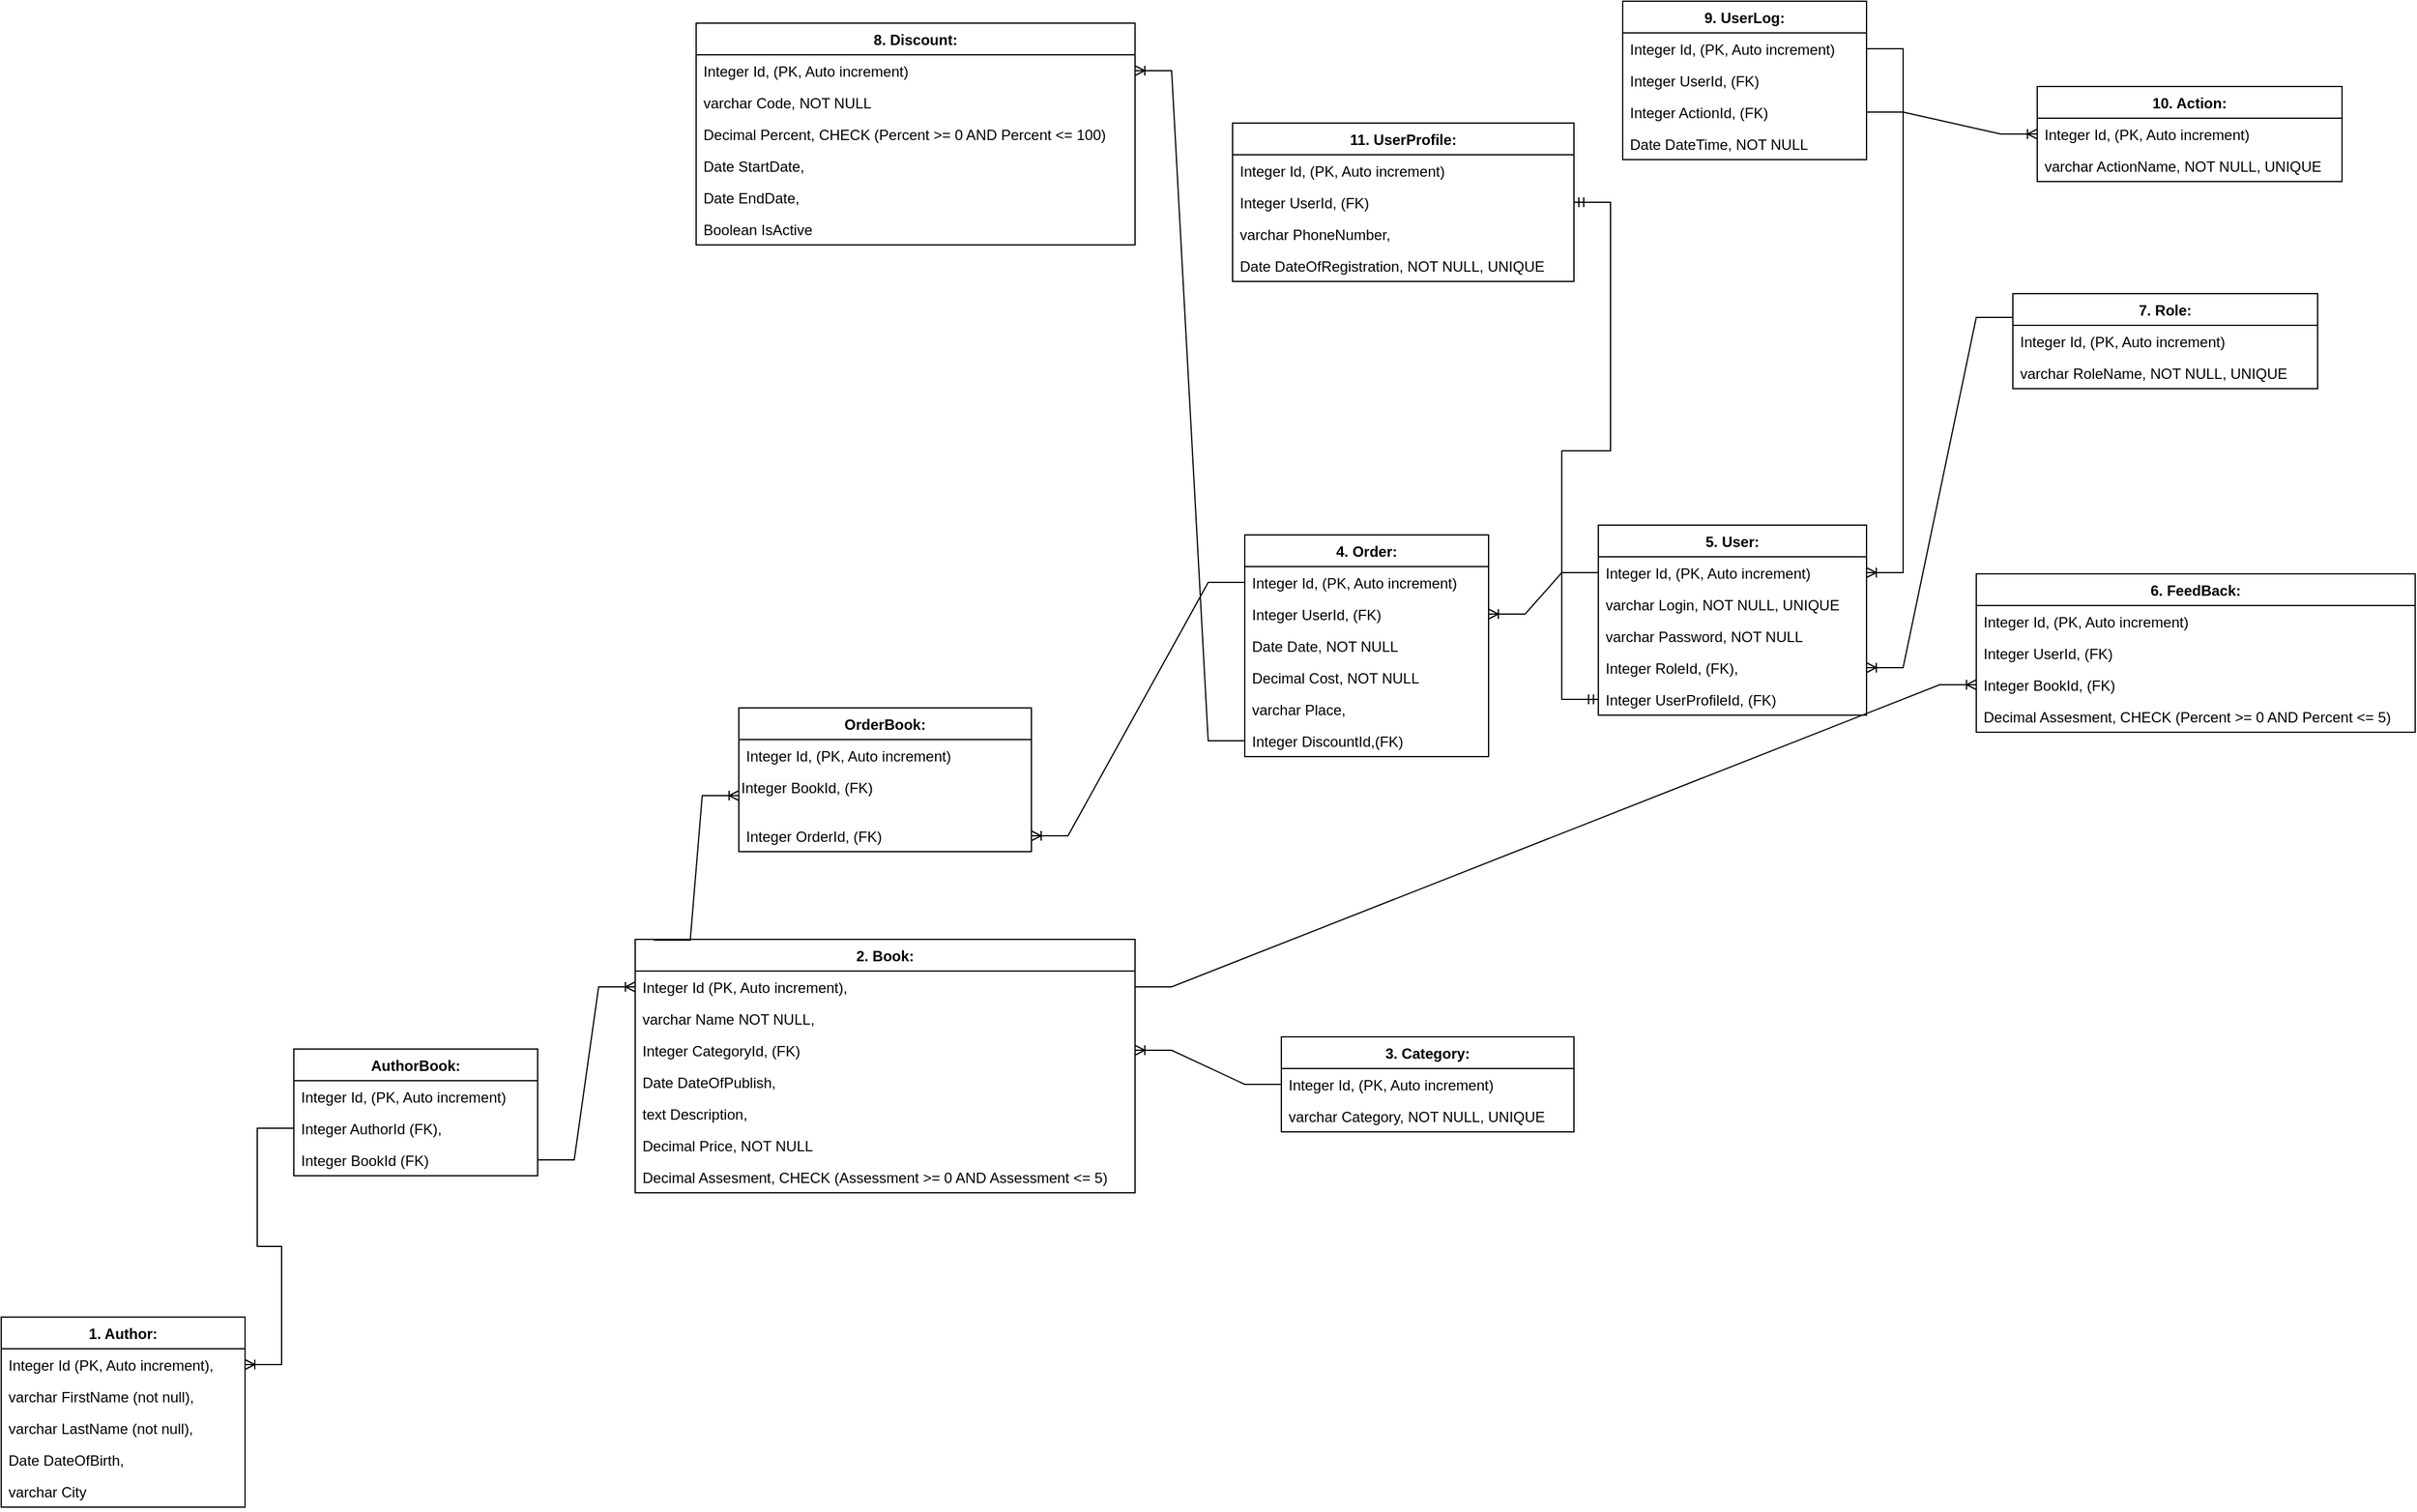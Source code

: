 <mxfile version="24.7.13">
  <diagram id="R2lEEEUBdFMjLlhIrx00" name="Page-1">
    <mxGraphModel dx="9450" dy="4813" grid="1" gridSize="10" guides="1" tooltips="1" connect="1" arrows="1" fold="1" page="1" pageScale="1" pageWidth="850" pageHeight="1100" math="0" shadow="0" extFonts="Permanent Marker^https://fonts.googleapis.com/css?family=Permanent+Marker">
      <root>
        <mxCell id="0" />
        <mxCell id="1" parent="0" />
        <mxCell id="dJNd3nrsKory_gLcIHb7-215" value="1. Author: " style="swimlane;fontStyle=1;childLayout=stackLayout;horizontal=1;startSize=26;horizontalStack=0;resizeParent=1;resizeParentMax=0;resizeLast=0;collapsible=1;marginBottom=0;" vertex="1" parent="1">
          <mxGeometry x="-220" y="1030" width="200" height="156" as="geometry" />
        </mxCell>
        <mxCell id="dJNd3nrsKory_gLcIHb7-216" value="&#x9;Integer Id (PK, Auto increment), " style="text;strokeColor=none;fillColor=none;align=left;verticalAlign=top;spacingLeft=4;spacingRight=4;overflow=hidden;rotatable=0;points=[[0,0.5],[1,0.5]];portConstraint=eastwest;" vertex="1" parent="dJNd3nrsKory_gLcIHb7-215">
          <mxGeometry y="26" width="200" height="26" as="geometry" />
        </mxCell>
        <mxCell id="dJNd3nrsKory_gLcIHb7-217" value="&#x9;varchar FirstName (not null)," style="text;strokeColor=none;fillColor=none;align=left;verticalAlign=top;spacingLeft=4;spacingRight=4;overflow=hidden;rotatable=0;points=[[0,0.5],[1,0.5]];portConstraint=eastwest;" vertex="1" parent="dJNd3nrsKory_gLcIHb7-215">
          <mxGeometry y="52" width="200" height="26" as="geometry" />
        </mxCell>
        <mxCell id="dJNd3nrsKory_gLcIHb7-218" value="&#x9;varchar LastName (not null)," style="text;strokeColor=none;fillColor=none;align=left;verticalAlign=top;spacingLeft=4;spacingRight=4;overflow=hidden;rotatable=0;points=[[0,0.5],[1,0.5]];portConstraint=eastwest;" vertex="1" parent="dJNd3nrsKory_gLcIHb7-215">
          <mxGeometry y="78" width="200" height="26" as="geometry" />
        </mxCell>
        <mxCell id="dJNd3nrsKory_gLcIHb7-219" value="&#x9;Date DateOfBirth," style="text;strokeColor=none;fillColor=none;align=left;verticalAlign=top;spacingLeft=4;spacingRight=4;overflow=hidden;rotatable=0;points=[[0,0.5],[1,0.5]];portConstraint=eastwest;" vertex="1" parent="dJNd3nrsKory_gLcIHb7-215">
          <mxGeometry y="104" width="200" height="26" as="geometry" />
        </mxCell>
        <mxCell id="dJNd3nrsKory_gLcIHb7-220" value="&#x9;varchar City" style="text;strokeColor=none;fillColor=none;align=left;verticalAlign=top;spacingLeft=4;spacingRight=4;overflow=hidden;rotatable=0;points=[[0,0.5],[1,0.5]];portConstraint=eastwest;" vertex="1" parent="dJNd3nrsKory_gLcIHb7-215">
          <mxGeometry y="130" width="200" height="26" as="geometry" />
        </mxCell>
        <mxCell id="dJNd3nrsKory_gLcIHb7-221" value="2. Book: " style="swimlane;fontStyle=1;childLayout=stackLayout;horizontal=1;startSize=26;horizontalStack=0;resizeParent=1;resizeParentMax=0;resizeLast=0;collapsible=1;marginBottom=0;" vertex="1" parent="1">
          <mxGeometry x="300" y="720" width="410" height="208" as="geometry" />
        </mxCell>
        <mxCell id="dJNd3nrsKory_gLcIHb7-222" value="&#x9;Integer Id (PK, Auto increment)," style="text;strokeColor=none;fillColor=none;align=left;verticalAlign=top;spacingLeft=4;spacingRight=4;overflow=hidden;rotatable=0;points=[[0,0.5],[1,0.5]];portConstraint=eastwest;" vertex="1" parent="dJNd3nrsKory_gLcIHb7-221">
          <mxGeometry y="26" width="410" height="26" as="geometry" />
        </mxCell>
        <mxCell id="dJNd3nrsKory_gLcIHb7-223" value="&#x9;varchar Name NOT NULL," style="text;strokeColor=none;fillColor=none;align=left;verticalAlign=top;spacingLeft=4;spacingRight=4;overflow=hidden;rotatable=0;points=[[0,0.5],[1,0.5]];portConstraint=eastwest;" vertex="1" parent="dJNd3nrsKory_gLcIHb7-221">
          <mxGeometry y="52" width="410" height="26" as="geometry" />
        </mxCell>
        <mxCell id="dJNd3nrsKory_gLcIHb7-224" value="&#x9;Integer CategoryId, (FK)" style="text;strokeColor=none;fillColor=none;align=left;verticalAlign=top;spacingLeft=4;spacingRight=4;overflow=hidden;rotatable=0;points=[[0,0.5],[1,0.5]];portConstraint=eastwest;" vertex="1" parent="dJNd3nrsKory_gLcIHb7-221">
          <mxGeometry y="78" width="410" height="26" as="geometry" />
        </mxCell>
        <mxCell id="dJNd3nrsKory_gLcIHb7-225" value="&#x9;Date DateOfPublish," style="text;strokeColor=none;fillColor=none;align=left;verticalAlign=top;spacingLeft=4;spacingRight=4;overflow=hidden;rotatable=0;points=[[0,0.5],[1,0.5]];portConstraint=eastwest;" vertex="1" parent="dJNd3nrsKory_gLcIHb7-221">
          <mxGeometry y="104" width="410" height="26" as="geometry" />
        </mxCell>
        <mxCell id="dJNd3nrsKory_gLcIHb7-226" value="&#x9;text Description," style="text;strokeColor=none;fillColor=none;align=left;verticalAlign=top;spacingLeft=4;spacingRight=4;overflow=hidden;rotatable=0;points=[[0,0.5],[1,0.5]];portConstraint=eastwest;" vertex="1" parent="dJNd3nrsKory_gLcIHb7-221">
          <mxGeometry y="130" width="410" height="26" as="geometry" />
        </mxCell>
        <mxCell id="dJNd3nrsKory_gLcIHb7-227" value="&#x9;Decimal Price, NOT NULL" style="text;strokeColor=none;fillColor=none;align=left;verticalAlign=top;spacingLeft=4;spacingRight=4;overflow=hidden;rotatable=0;points=[[0,0.5],[1,0.5]];portConstraint=eastwest;" vertex="1" parent="dJNd3nrsKory_gLcIHb7-221">
          <mxGeometry y="156" width="410" height="26" as="geometry" />
        </mxCell>
        <mxCell id="dJNd3nrsKory_gLcIHb7-228" value="&#x9;Decimal Assesment, CHECK (Assessment &gt;= 0 AND Assessment &lt;= 5)" style="text;strokeColor=none;fillColor=none;align=left;verticalAlign=top;spacingLeft=4;spacingRight=4;overflow=hidden;rotatable=0;points=[[0,0.5],[1,0.5]];portConstraint=eastwest;" vertex="1" parent="dJNd3nrsKory_gLcIHb7-221">
          <mxGeometry y="182" width="410" height="26" as="geometry" />
        </mxCell>
        <mxCell id="dJNd3nrsKory_gLcIHb7-229" value="AuthorBook: " style="swimlane;fontStyle=1;childLayout=stackLayout;horizontal=1;startSize=26;horizontalStack=0;resizeParent=1;resizeParentMax=0;resizeLast=0;collapsible=1;marginBottom=0;" vertex="1" parent="1">
          <mxGeometry x="20" y="810" width="200" height="104" as="geometry" />
        </mxCell>
        <mxCell id="dJNd3nrsKory_gLcIHb7-230" value="&#x9;Integer Id, (PK, Auto increment)" style="text;strokeColor=none;fillColor=none;align=left;verticalAlign=top;spacingLeft=4;spacingRight=4;overflow=hidden;rotatable=0;points=[[0,0.5],[1,0.5]];portConstraint=eastwest;" vertex="1" parent="dJNd3nrsKory_gLcIHb7-229">
          <mxGeometry y="26" width="200" height="26" as="geometry" />
        </mxCell>
        <mxCell id="dJNd3nrsKory_gLcIHb7-231" value="&#x9;Integer AuthorId (FK)," style="text;strokeColor=none;fillColor=none;align=left;verticalAlign=top;spacingLeft=4;spacingRight=4;overflow=hidden;rotatable=0;points=[[0,0.5],[1,0.5]];portConstraint=eastwest;" vertex="1" parent="dJNd3nrsKory_gLcIHb7-229">
          <mxGeometry y="52" width="200" height="26" as="geometry" />
        </mxCell>
        <mxCell id="dJNd3nrsKory_gLcIHb7-232" value="&#x9;Integer BookId (FK)" style="text;strokeColor=none;fillColor=none;align=left;verticalAlign=top;spacingLeft=4;spacingRight=4;overflow=hidden;rotatable=0;points=[[0,0.5],[1,0.5]];portConstraint=eastwest;" vertex="1" parent="dJNd3nrsKory_gLcIHb7-229">
          <mxGeometry y="78" width="200" height="26" as="geometry" />
        </mxCell>
        <mxCell id="dJNd3nrsKory_gLcIHb7-233" value="3. Category: " style="swimlane;fontStyle=1;childLayout=stackLayout;horizontal=1;startSize=26;horizontalStack=0;resizeParent=1;resizeParentMax=0;resizeLast=0;collapsible=1;marginBottom=0;" vertex="1" parent="1">
          <mxGeometry x="830" y="800" width="240" height="78" as="geometry" />
        </mxCell>
        <mxCell id="dJNd3nrsKory_gLcIHb7-234" value="&#x9;Integer Id, (PK, Auto increment)" style="text;strokeColor=none;fillColor=none;align=left;verticalAlign=top;spacingLeft=4;spacingRight=4;overflow=hidden;rotatable=0;points=[[0,0.5],[1,0.5]];portConstraint=eastwest;" vertex="1" parent="dJNd3nrsKory_gLcIHb7-233">
          <mxGeometry y="26" width="240" height="26" as="geometry" />
        </mxCell>
        <mxCell id="dJNd3nrsKory_gLcIHb7-235" value="&#x9;varchar Category, NOT NULL, UNIQUE" style="text;strokeColor=none;fillColor=none;align=left;verticalAlign=top;spacingLeft=4;spacingRight=4;overflow=hidden;rotatable=0;points=[[0,0.5],[1,0.5]];portConstraint=eastwest;" vertex="1" parent="dJNd3nrsKory_gLcIHb7-233">
          <mxGeometry y="52" width="240" height="26" as="geometry" />
        </mxCell>
        <mxCell id="dJNd3nrsKory_gLcIHb7-236" value="4. Order: " style="swimlane;fontStyle=1;childLayout=stackLayout;horizontal=1;startSize=26;horizontalStack=0;resizeParent=1;resizeParentMax=0;resizeLast=0;collapsible=1;marginBottom=0;" vertex="1" parent="1">
          <mxGeometry x="800" y="388" width="200" height="182" as="geometry" />
        </mxCell>
        <mxCell id="dJNd3nrsKory_gLcIHb7-237" value="&#x9;Integer Id, (PK, Auto increment)" style="text;strokeColor=none;fillColor=none;align=left;verticalAlign=top;spacingLeft=4;spacingRight=4;overflow=hidden;rotatable=0;points=[[0,0.5],[1,0.5]];portConstraint=eastwest;" vertex="1" parent="dJNd3nrsKory_gLcIHb7-236">
          <mxGeometry y="26" width="200" height="26" as="geometry" />
        </mxCell>
        <mxCell id="dJNd3nrsKory_gLcIHb7-238" value="&#x9;Integer UserId, (FK)" style="text;strokeColor=none;fillColor=none;align=left;verticalAlign=top;spacingLeft=4;spacingRight=4;overflow=hidden;rotatable=0;points=[[0,0.5],[1,0.5]];portConstraint=eastwest;" vertex="1" parent="dJNd3nrsKory_gLcIHb7-236">
          <mxGeometry y="52" width="200" height="26" as="geometry" />
        </mxCell>
        <mxCell id="dJNd3nrsKory_gLcIHb7-239" value="&#x9;Date Date, NOT NULL" style="text;strokeColor=none;fillColor=none;align=left;verticalAlign=top;spacingLeft=4;spacingRight=4;overflow=hidden;rotatable=0;points=[[0,0.5],[1,0.5]];portConstraint=eastwest;" vertex="1" parent="dJNd3nrsKory_gLcIHb7-236">
          <mxGeometry y="78" width="200" height="26" as="geometry" />
        </mxCell>
        <mxCell id="dJNd3nrsKory_gLcIHb7-240" value="&#x9;Decimal Cost, NOT NULL" style="text;strokeColor=none;fillColor=none;align=left;verticalAlign=top;spacingLeft=4;spacingRight=4;overflow=hidden;rotatable=0;points=[[0,0.5],[1,0.5]];portConstraint=eastwest;" vertex="1" parent="dJNd3nrsKory_gLcIHb7-236">
          <mxGeometry y="104" width="200" height="26" as="geometry" />
        </mxCell>
        <mxCell id="dJNd3nrsKory_gLcIHb7-241" value="&#x9;varchar Place," style="text;strokeColor=none;fillColor=none;align=left;verticalAlign=top;spacingLeft=4;spacingRight=4;overflow=hidden;rotatable=0;points=[[0,0.5],[1,0.5]];portConstraint=eastwest;" vertex="1" parent="dJNd3nrsKory_gLcIHb7-236">
          <mxGeometry y="130" width="200" height="26" as="geometry" />
        </mxCell>
        <mxCell id="dJNd3nrsKory_gLcIHb7-242" value="&#x9;Integer DiscountId,(FK)" style="text;strokeColor=none;fillColor=none;align=left;verticalAlign=top;spacingLeft=4;spacingRight=4;overflow=hidden;rotatable=0;points=[[0,0.5],[1,0.5]];portConstraint=eastwest;" vertex="1" parent="dJNd3nrsKory_gLcIHb7-236">
          <mxGeometry y="156" width="200" height="26" as="geometry" />
        </mxCell>
        <mxCell id="dJNd3nrsKory_gLcIHb7-248" value="5. User: " style="swimlane;fontStyle=1;childLayout=stackLayout;horizontal=1;startSize=26;horizontalStack=0;resizeParent=1;resizeParentMax=0;resizeLast=0;collapsible=1;marginBottom=0;" vertex="1" parent="1">
          <mxGeometry x="1090" y="380" width="220" height="156" as="geometry" />
        </mxCell>
        <mxCell id="dJNd3nrsKory_gLcIHb7-249" value="&#x9;Integer Id, (PK, Auto increment)" style="text;strokeColor=none;fillColor=none;align=left;verticalAlign=top;spacingLeft=4;spacingRight=4;overflow=hidden;rotatable=0;points=[[0,0.5],[1,0.5]];portConstraint=eastwest;" vertex="1" parent="dJNd3nrsKory_gLcIHb7-248">
          <mxGeometry y="26" width="220" height="26" as="geometry" />
        </mxCell>
        <mxCell id="dJNd3nrsKory_gLcIHb7-250" value="&#x9;varchar Login, NOT NULL, UNIQUE " style="text;strokeColor=none;fillColor=none;align=left;verticalAlign=top;spacingLeft=4;spacingRight=4;overflow=hidden;rotatable=0;points=[[0,0.5],[1,0.5]];portConstraint=eastwest;" vertex="1" parent="dJNd3nrsKory_gLcIHb7-248">
          <mxGeometry y="52" width="220" height="26" as="geometry" />
        </mxCell>
        <mxCell id="dJNd3nrsKory_gLcIHb7-251" value="&#x9;varchar Password, NOT NULL" style="text;strokeColor=none;fillColor=none;align=left;verticalAlign=top;spacingLeft=4;spacingRight=4;overflow=hidden;rotatable=0;points=[[0,0.5],[1,0.5]];portConstraint=eastwest;" vertex="1" parent="dJNd3nrsKory_gLcIHb7-248">
          <mxGeometry y="78" width="220" height="26" as="geometry" />
        </mxCell>
        <mxCell id="dJNd3nrsKory_gLcIHb7-252" value="&#x9;Integer RoleId, (FK)," style="text;strokeColor=none;fillColor=none;align=left;verticalAlign=top;spacingLeft=4;spacingRight=4;overflow=hidden;rotatable=0;points=[[0,0.5],[1,0.5]];portConstraint=eastwest;" vertex="1" parent="dJNd3nrsKory_gLcIHb7-248">
          <mxGeometry y="104" width="220" height="26" as="geometry" />
        </mxCell>
        <mxCell id="dJNd3nrsKory_gLcIHb7-253" value="&#x9;Integer UserProfileId, (FK)" style="text;strokeColor=none;fillColor=none;align=left;verticalAlign=top;spacingLeft=4;spacingRight=4;overflow=hidden;rotatable=0;points=[[0,0.5],[1,0.5]];portConstraint=eastwest;" vertex="1" parent="dJNd3nrsKory_gLcIHb7-248">
          <mxGeometry y="130" width="220" height="26" as="geometry" />
        </mxCell>
        <mxCell id="dJNd3nrsKory_gLcIHb7-254" value="6. FeedBack: " style="swimlane;fontStyle=1;childLayout=stackLayout;horizontal=1;startSize=26;horizontalStack=0;resizeParent=1;resizeParentMax=0;resizeLast=0;collapsible=1;marginBottom=0;" vertex="1" parent="1">
          <mxGeometry x="1400" y="420" width="360" height="130" as="geometry" />
        </mxCell>
        <mxCell id="dJNd3nrsKory_gLcIHb7-255" value="&#x9;Integer Id, (PK, Auto increment)" style="text;strokeColor=none;fillColor=none;align=left;verticalAlign=top;spacingLeft=4;spacingRight=4;overflow=hidden;rotatable=0;points=[[0,0.5],[1,0.5]];portConstraint=eastwest;" vertex="1" parent="dJNd3nrsKory_gLcIHb7-254">
          <mxGeometry y="26" width="360" height="26" as="geometry" />
        </mxCell>
        <mxCell id="dJNd3nrsKory_gLcIHb7-256" value="&#x9;Integer UserId, (FK)" style="text;strokeColor=none;fillColor=none;align=left;verticalAlign=top;spacingLeft=4;spacingRight=4;overflow=hidden;rotatable=0;points=[[0,0.5],[1,0.5]];portConstraint=eastwest;" vertex="1" parent="dJNd3nrsKory_gLcIHb7-254">
          <mxGeometry y="52" width="360" height="26" as="geometry" />
        </mxCell>
        <mxCell id="dJNd3nrsKory_gLcIHb7-257" value="&#x9;Integer BookId, (FK)" style="text;strokeColor=none;fillColor=none;align=left;verticalAlign=top;spacingLeft=4;spacingRight=4;overflow=hidden;rotatable=0;points=[[0,0.5],[1,0.5]];portConstraint=eastwest;" vertex="1" parent="dJNd3nrsKory_gLcIHb7-254">
          <mxGeometry y="78" width="360" height="26" as="geometry" />
        </mxCell>
        <mxCell id="dJNd3nrsKory_gLcIHb7-258" value="&#x9;Decimal Assesment, CHECK (Percent &gt;= 0 AND Percent &lt;= 5)" style="text;strokeColor=none;fillColor=none;align=left;verticalAlign=top;spacingLeft=4;spacingRight=4;overflow=hidden;rotatable=0;points=[[0,0.5],[1,0.5]];portConstraint=eastwest;" vertex="1" parent="dJNd3nrsKory_gLcIHb7-254">
          <mxGeometry y="104" width="360" height="26" as="geometry" />
        </mxCell>
        <mxCell id="dJNd3nrsKory_gLcIHb7-259" value="7. Role: " style="swimlane;fontStyle=1;childLayout=stackLayout;horizontal=1;startSize=26;horizontalStack=0;resizeParent=1;resizeParentMax=0;resizeLast=0;collapsible=1;marginBottom=0;" vertex="1" parent="1">
          <mxGeometry x="1430" y="190" width="250" height="78" as="geometry" />
        </mxCell>
        <mxCell id="dJNd3nrsKory_gLcIHb7-260" value="&#x9;Integer Id, (PK, Auto increment)" style="text;strokeColor=none;fillColor=none;align=left;verticalAlign=top;spacingLeft=4;spacingRight=4;overflow=hidden;rotatable=0;points=[[0,0.5],[1,0.5]];portConstraint=eastwest;" vertex="1" parent="dJNd3nrsKory_gLcIHb7-259">
          <mxGeometry y="26" width="250" height="26" as="geometry" />
        </mxCell>
        <mxCell id="dJNd3nrsKory_gLcIHb7-261" value="&#x9;varchar RoleName, NOT NULL, UNIQUE" style="text;strokeColor=none;fillColor=none;align=left;verticalAlign=top;spacingLeft=4;spacingRight=4;overflow=hidden;rotatable=0;points=[[0,0.5],[1,0.5]];portConstraint=eastwest;" vertex="1" parent="dJNd3nrsKory_gLcIHb7-259">
          <mxGeometry y="52" width="250" height="26" as="geometry" />
        </mxCell>
        <mxCell id="dJNd3nrsKory_gLcIHb7-262" value="8. Discount: " style="swimlane;fontStyle=1;childLayout=stackLayout;horizontal=1;startSize=26;horizontalStack=0;resizeParent=1;resizeParentMax=0;resizeLast=0;collapsible=1;marginBottom=0;" vertex="1" parent="1">
          <mxGeometry x="350" y="-32" width="360" height="182" as="geometry" />
        </mxCell>
        <mxCell id="dJNd3nrsKory_gLcIHb7-263" value="&#x9;Integer Id, (PK, Auto increment)" style="text;strokeColor=none;fillColor=none;align=left;verticalAlign=top;spacingLeft=4;spacingRight=4;overflow=hidden;rotatable=0;points=[[0,0.5],[1,0.5]];portConstraint=eastwest;" vertex="1" parent="dJNd3nrsKory_gLcIHb7-262">
          <mxGeometry y="26" width="360" height="26" as="geometry" />
        </mxCell>
        <mxCell id="dJNd3nrsKory_gLcIHb7-264" value="&#x9;varchar Code, NOT NULL" style="text;strokeColor=none;fillColor=none;align=left;verticalAlign=top;spacingLeft=4;spacingRight=4;overflow=hidden;rotatable=0;points=[[0,0.5],[1,0.5]];portConstraint=eastwest;" vertex="1" parent="dJNd3nrsKory_gLcIHb7-262">
          <mxGeometry y="52" width="360" height="26" as="geometry" />
        </mxCell>
        <mxCell id="dJNd3nrsKory_gLcIHb7-265" value="&#x9;Decimal Percent, CHECK (Percent &gt;= 0 AND Percent &lt;= 100) " style="text;strokeColor=none;fillColor=none;align=left;verticalAlign=top;spacingLeft=4;spacingRight=4;overflow=hidden;rotatable=0;points=[[0,0.5],[1,0.5]];portConstraint=eastwest;" vertex="1" parent="dJNd3nrsKory_gLcIHb7-262">
          <mxGeometry y="78" width="360" height="26" as="geometry" />
        </mxCell>
        <mxCell id="dJNd3nrsKory_gLcIHb7-266" value="&#x9;Date StartDate, " style="text;strokeColor=none;fillColor=none;align=left;verticalAlign=top;spacingLeft=4;spacingRight=4;overflow=hidden;rotatable=0;points=[[0,0.5],[1,0.5]];portConstraint=eastwest;" vertex="1" parent="dJNd3nrsKory_gLcIHb7-262">
          <mxGeometry y="104" width="360" height="26" as="geometry" />
        </mxCell>
        <mxCell id="dJNd3nrsKory_gLcIHb7-267" value="&#x9;Date EndDate, " style="text;strokeColor=none;fillColor=none;align=left;verticalAlign=top;spacingLeft=4;spacingRight=4;overflow=hidden;rotatable=0;points=[[0,0.5],[1,0.5]];portConstraint=eastwest;" vertex="1" parent="dJNd3nrsKory_gLcIHb7-262">
          <mxGeometry y="130" width="360" height="26" as="geometry" />
        </mxCell>
        <mxCell id="dJNd3nrsKory_gLcIHb7-268" value="&#x9;Boolean IsActive" style="text;strokeColor=none;fillColor=none;align=left;verticalAlign=top;spacingLeft=4;spacingRight=4;overflow=hidden;rotatable=0;points=[[0,0.5],[1,0.5]];portConstraint=eastwest;" vertex="1" parent="dJNd3nrsKory_gLcIHb7-262">
          <mxGeometry y="156" width="360" height="26" as="geometry" />
        </mxCell>
        <mxCell id="dJNd3nrsKory_gLcIHb7-269" value="9. UserLog: " style="swimlane;fontStyle=1;childLayout=stackLayout;horizontal=1;startSize=26;horizontalStack=0;resizeParent=1;resizeParentMax=0;resizeLast=0;collapsible=1;marginBottom=0;" vertex="1" parent="1">
          <mxGeometry x="1110" y="-50" width="200" height="130" as="geometry" />
        </mxCell>
        <mxCell id="dJNd3nrsKory_gLcIHb7-270" value="&#x9;Integer Id, (PK, Auto increment)" style="text;strokeColor=none;fillColor=none;align=left;verticalAlign=top;spacingLeft=4;spacingRight=4;overflow=hidden;rotatable=0;points=[[0,0.5],[1,0.5]];portConstraint=eastwest;" vertex="1" parent="dJNd3nrsKory_gLcIHb7-269">
          <mxGeometry y="26" width="200" height="26" as="geometry" />
        </mxCell>
        <mxCell id="dJNd3nrsKory_gLcIHb7-271" value="&#x9;Integer UserId, (FK)" style="text;strokeColor=none;fillColor=none;align=left;verticalAlign=top;spacingLeft=4;spacingRight=4;overflow=hidden;rotatable=0;points=[[0,0.5],[1,0.5]];portConstraint=eastwest;" vertex="1" parent="dJNd3nrsKory_gLcIHb7-269">
          <mxGeometry y="52" width="200" height="26" as="geometry" />
        </mxCell>
        <mxCell id="dJNd3nrsKory_gLcIHb7-272" value="&#x9;Integer ActionId, (FK)" style="text;strokeColor=none;fillColor=none;align=left;verticalAlign=top;spacingLeft=4;spacingRight=4;overflow=hidden;rotatable=0;points=[[0,0.5],[1,0.5]];portConstraint=eastwest;" vertex="1" parent="dJNd3nrsKory_gLcIHb7-269">
          <mxGeometry y="78" width="200" height="26" as="geometry" />
        </mxCell>
        <mxCell id="dJNd3nrsKory_gLcIHb7-273" value="&#x9;Date DateTime, NOT NULL" style="text;strokeColor=none;fillColor=none;align=left;verticalAlign=top;spacingLeft=4;spacingRight=4;overflow=hidden;rotatable=0;points=[[0,0.5],[1,0.5]];portConstraint=eastwest;" vertex="1" parent="dJNd3nrsKory_gLcIHb7-269">
          <mxGeometry y="104" width="200" height="26" as="geometry" />
        </mxCell>
        <mxCell id="dJNd3nrsKory_gLcIHb7-274" value="10. Action: " style="swimlane;fontStyle=1;childLayout=stackLayout;horizontal=1;startSize=26;horizontalStack=0;resizeParent=1;resizeParentMax=0;resizeLast=0;collapsible=1;marginBottom=0;" vertex="1" parent="1">
          <mxGeometry x="1450" y="20" width="250" height="78" as="geometry" />
        </mxCell>
        <mxCell id="dJNd3nrsKory_gLcIHb7-275" value="&#x9;Integer Id, (PK, Auto increment)" style="text;strokeColor=none;fillColor=none;align=left;verticalAlign=top;spacingLeft=4;spacingRight=4;overflow=hidden;rotatable=0;points=[[0,0.5],[1,0.5]];portConstraint=eastwest;" vertex="1" parent="dJNd3nrsKory_gLcIHb7-274">
          <mxGeometry y="26" width="250" height="26" as="geometry" />
        </mxCell>
        <mxCell id="dJNd3nrsKory_gLcIHb7-276" value="&#x9;varchar ActionName, NOT NULL, UNIQUE" style="text;strokeColor=none;fillColor=none;align=left;verticalAlign=top;spacingLeft=4;spacingRight=4;overflow=hidden;rotatable=0;points=[[0,0.5],[1,0.5]];portConstraint=eastwest;" vertex="1" parent="dJNd3nrsKory_gLcIHb7-274">
          <mxGeometry y="52" width="250" height="26" as="geometry" />
        </mxCell>
        <mxCell id="dJNd3nrsKory_gLcIHb7-277" value="11. UserProfile: " style="swimlane;fontStyle=1;childLayout=stackLayout;horizontal=1;startSize=26;horizontalStack=0;resizeParent=1;resizeParentMax=0;resizeLast=0;collapsible=1;marginBottom=0;" vertex="1" parent="1">
          <mxGeometry x="790" y="50" width="280" height="130" as="geometry" />
        </mxCell>
        <mxCell id="dJNd3nrsKory_gLcIHb7-278" value="&#x9;Integer Id, (PK, Auto increment)" style="text;strokeColor=none;fillColor=none;align=left;verticalAlign=top;spacingLeft=4;spacingRight=4;overflow=hidden;rotatable=0;points=[[0,0.5],[1,0.5]];portConstraint=eastwest;" vertex="1" parent="dJNd3nrsKory_gLcIHb7-277">
          <mxGeometry y="26" width="280" height="26" as="geometry" />
        </mxCell>
        <mxCell id="dJNd3nrsKory_gLcIHb7-279" value="&#x9;Integer UserId, (FK)" style="text;strokeColor=none;fillColor=none;align=left;verticalAlign=top;spacingLeft=4;spacingRight=4;overflow=hidden;rotatable=0;points=[[0,0.5],[1,0.5]];portConstraint=eastwest;" vertex="1" parent="dJNd3nrsKory_gLcIHb7-277">
          <mxGeometry y="52" width="280" height="26" as="geometry" />
        </mxCell>
        <mxCell id="dJNd3nrsKory_gLcIHb7-280" value="&#x9;varchar PhoneNumber, " style="text;strokeColor=none;fillColor=none;align=left;verticalAlign=top;spacingLeft=4;spacingRight=4;overflow=hidden;rotatable=0;points=[[0,0.5],[1,0.5]];portConstraint=eastwest;" vertex="1" parent="dJNd3nrsKory_gLcIHb7-277">
          <mxGeometry y="78" width="280" height="26" as="geometry" />
        </mxCell>
        <mxCell id="dJNd3nrsKory_gLcIHb7-281" value="&#x9;Date DateOfRegistration, NOT NULL, UNIQUE" style="text;strokeColor=none;fillColor=none;align=left;verticalAlign=top;spacingLeft=4;spacingRight=4;overflow=hidden;rotatable=0;points=[[0,0.5],[1,0.5]];portConstraint=eastwest;" vertex="1" parent="dJNd3nrsKory_gLcIHb7-277">
          <mxGeometry y="104" width="280" height="26" as="geometry" />
        </mxCell>
        <mxCell id="dJNd3nrsKory_gLcIHb7-282" value="OrderBook:" style="swimlane;fontStyle=1;childLayout=stackLayout;horizontal=1;startSize=26;horizontalStack=0;resizeParent=1;resizeParentMax=0;resizeLast=0;collapsible=1;marginBottom=0;" vertex="1" parent="1">
          <mxGeometry x="385" y="530" width="240" height="118" as="geometry" />
        </mxCell>
        <mxCell id="dJNd3nrsKory_gLcIHb7-283" value="&#x9;Integer Id, (PK, Auto increment)" style="text;strokeColor=none;fillColor=none;align=left;verticalAlign=top;spacingLeft=4;spacingRight=4;overflow=hidden;rotatable=0;points=[[0,0.5],[1,0.5]];portConstraint=eastwest;" vertex="1" parent="dJNd3nrsKory_gLcIHb7-282">
          <mxGeometry y="26" width="240" height="26" as="geometry" />
        </mxCell>
        <mxCell id="dJNd3nrsKory_gLcIHb7-285" value="&lt;span style=&quot;color: rgb(0, 0, 0); font-family: Helvetica; font-size: 12px; font-style: normal; font-variant-ligatures: normal; font-variant-caps: normal; font-weight: 400; letter-spacing: normal; orphans: 2; text-align: left; text-indent: 0px; text-transform: none; widows: 2; word-spacing: 0px; -webkit-text-stroke-width: 0px; white-space: nowrap; background-color: rgb(251, 251, 251); text-decoration-thickness: initial; text-decoration-style: initial; text-decoration-color: initial; display: inline !important; float: none;&quot;&gt;Integer BookId, (FK)&lt;/span&gt;" style="text;whiteSpace=wrap;html=1;" vertex="1" parent="dJNd3nrsKory_gLcIHb7-282">
          <mxGeometry y="52" width="240" height="40" as="geometry" />
        </mxCell>
        <mxCell id="dJNd3nrsKory_gLcIHb7-284" value="Integer OrderId, (FK)" style="text;strokeColor=none;fillColor=none;align=left;verticalAlign=top;spacingLeft=4;spacingRight=4;overflow=hidden;rotatable=0;points=[[0,0.5],[1,0.5]];portConstraint=eastwest;" vertex="1" parent="dJNd3nrsKory_gLcIHb7-282">
          <mxGeometry y="92" width="240" height="26" as="geometry" />
        </mxCell>
        <mxCell id="dJNd3nrsKory_gLcIHb7-287" value="" style="edgeStyle=entityRelationEdgeStyle;fontSize=12;html=1;endArrow=ERoneToMany;rounded=0;exitX=0;exitY=0.5;exitDx=0;exitDy=0;entryX=1;entryY=0.5;entryDx=0;entryDy=0;" edge="1" parent="1" source="dJNd3nrsKory_gLcIHb7-231" target="dJNd3nrsKory_gLcIHb7-216">
          <mxGeometry width="100" height="100" relative="1" as="geometry">
            <mxPoint x="390" y="870" as="sourcePoint" />
            <mxPoint x="190" y="1020" as="targetPoint" />
            <Array as="points">
              <mxPoint x="10" y="870" />
              <mxPoint x="140" y="1010" />
              <mxPoint x="210" y="980" />
              <mxPoint x="240" y="970" />
              <mxPoint x="270" y="1100" />
              <mxPoint x="130" y="1020" />
              <mxPoint x="140" y="1020" />
            </Array>
          </mxGeometry>
        </mxCell>
        <mxCell id="dJNd3nrsKory_gLcIHb7-288" value="" style="edgeStyle=entityRelationEdgeStyle;fontSize=12;html=1;endArrow=ERoneToMany;rounded=0;exitX=1;exitY=0.5;exitDx=0;exitDy=0;" edge="1" parent="1" source="dJNd3nrsKory_gLcIHb7-232" target="dJNd3nrsKory_gLcIHb7-222">
          <mxGeometry width="100" height="100" relative="1" as="geometry">
            <mxPoint x="140" y="1050" as="sourcePoint" />
            <mxPoint x="240" y="950" as="targetPoint" />
          </mxGeometry>
        </mxCell>
        <mxCell id="dJNd3nrsKory_gLcIHb7-289" value="" style="edgeStyle=entityRelationEdgeStyle;fontSize=12;html=1;endArrow=ERoneToMany;rounded=0;entryX=0;entryY=0.5;entryDx=0;entryDy=0;exitX=0.037;exitY=0.003;exitDx=0;exitDy=0;exitPerimeter=0;" edge="1" parent="1" source="dJNd3nrsKory_gLcIHb7-221" target="dJNd3nrsKory_gLcIHb7-285">
          <mxGeometry width="100" height="100" relative="1" as="geometry">
            <mxPoint x="310" y="710" as="sourcePoint" />
            <mxPoint x="540" y="860" as="targetPoint" />
            <Array as="points">
              <mxPoint x="370" y="721" />
            </Array>
          </mxGeometry>
        </mxCell>
        <mxCell id="dJNd3nrsKory_gLcIHb7-290" value="" style="edgeStyle=entityRelationEdgeStyle;fontSize=12;html=1;endArrow=ERoneToMany;rounded=0;exitX=0;exitY=0.5;exitDx=0;exitDy=0;entryX=1;entryY=0.5;entryDx=0;entryDy=0;" edge="1" parent="1" source="dJNd3nrsKory_gLcIHb7-234" target="dJNd3nrsKory_gLcIHb7-224">
          <mxGeometry width="100" height="100" relative="1" as="geometry">
            <mxPoint x="660" y="1040" as="sourcePoint" />
            <mxPoint x="760" y="940" as="targetPoint" />
          </mxGeometry>
        </mxCell>
        <mxCell id="dJNd3nrsKory_gLcIHb7-291" value="" style="edgeStyle=entityRelationEdgeStyle;fontSize=12;html=1;endArrow=ERoneToMany;rounded=0;entryX=0;entryY=0.5;entryDx=0;entryDy=0;exitX=1;exitY=0.5;exitDx=0;exitDy=0;" edge="1" parent="1" source="dJNd3nrsKory_gLcIHb7-222" target="dJNd3nrsKory_gLcIHb7-257">
          <mxGeometry width="100" height="100" relative="1" as="geometry">
            <mxPoint x="1160" y="910" as="sourcePoint" />
            <mxPoint x="1260" y="810" as="targetPoint" />
          </mxGeometry>
        </mxCell>
        <mxCell id="dJNd3nrsKory_gLcIHb7-292" value="" style="edgeStyle=entityRelationEdgeStyle;fontSize=12;html=1;endArrow=ERoneToMany;rounded=0;entryX=1;entryY=0.5;entryDx=0;entryDy=0;exitX=0;exitY=0.5;exitDx=0;exitDy=0;" edge="1" parent="1" source="dJNd3nrsKory_gLcIHb7-237" target="dJNd3nrsKory_gLcIHb7-284">
          <mxGeometry width="100" height="100" relative="1" as="geometry">
            <mxPoint x="660" y="770" as="sourcePoint" />
            <mxPoint x="760" y="670" as="targetPoint" />
          </mxGeometry>
        </mxCell>
        <mxCell id="dJNd3nrsKory_gLcIHb7-293" value="" style="edgeStyle=entityRelationEdgeStyle;fontSize=12;html=1;endArrow=ERoneToMany;rounded=0;entryX=1;entryY=0.5;entryDx=0;entryDy=0;exitX=0;exitY=0.5;exitDx=0;exitDy=0;" edge="1" parent="1" source="dJNd3nrsKory_gLcIHb7-249" target="dJNd3nrsKory_gLcIHb7-238">
          <mxGeometry width="100" height="100" relative="1" as="geometry">
            <mxPoint x="880" y="770" as="sourcePoint" />
            <mxPoint x="980" y="670" as="targetPoint" />
          </mxGeometry>
        </mxCell>
        <mxCell id="dJNd3nrsKory_gLcIHb7-294" value="" style="edgeStyle=entityRelationEdgeStyle;fontSize=12;html=1;endArrow=ERoneToMany;rounded=0;exitX=0;exitY=0.5;exitDx=0;exitDy=0;entryX=1;entryY=0.5;entryDx=0;entryDy=0;" edge="1" parent="1" source="dJNd3nrsKory_gLcIHb7-242" target="dJNd3nrsKory_gLcIHb7-263">
          <mxGeometry width="100" height="100" relative="1" as="geometry">
            <mxPoint x="630" y="360" as="sourcePoint" />
            <mxPoint x="730" y="260" as="targetPoint" />
          </mxGeometry>
        </mxCell>
        <mxCell id="dJNd3nrsKory_gLcIHb7-295" value="" style="edgeStyle=entityRelationEdgeStyle;fontSize=12;html=1;endArrow=ERmandOne;startArrow=ERmandOne;rounded=0;entryX=1;entryY=0.5;entryDx=0;entryDy=0;exitX=0;exitY=0.5;exitDx=0;exitDy=0;" edge="1" parent="1" source="dJNd3nrsKory_gLcIHb7-253" target="dJNd3nrsKory_gLcIHb7-279">
          <mxGeometry width="100" height="100" relative="1" as="geometry">
            <mxPoint x="820" y="330" as="sourcePoint" />
            <mxPoint x="920" y="230" as="targetPoint" />
          </mxGeometry>
        </mxCell>
        <mxCell id="dJNd3nrsKory_gLcIHb7-296" value="" style="edgeStyle=entityRelationEdgeStyle;fontSize=12;html=1;endArrow=ERoneToMany;rounded=0;exitX=1;exitY=0.5;exitDx=0;exitDy=0;entryX=1;entryY=0.5;entryDx=0;entryDy=0;" edge="1" parent="1" source="dJNd3nrsKory_gLcIHb7-270" target="dJNd3nrsKory_gLcIHb7-249">
          <mxGeometry width="100" height="100" relative="1" as="geometry">
            <mxPoint x="1210" y="400" as="sourcePoint" />
            <mxPoint x="1310" y="300" as="targetPoint" />
          </mxGeometry>
        </mxCell>
        <mxCell id="dJNd3nrsKory_gLcIHb7-297" value="" style="edgeStyle=entityRelationEdgeStyle;fontSize=12;html=1;endArrow=ERoneToMany;rounded=0;exitX=0;exitY=0.25;exitDx=0;exitDy=0;entryX=1;entryY=0.5;entryDx=0;entryDy=0;" edge="1" parent="1" source="dJNd3nrsKory_gLcIHb7-259" target="dJNd3nrsKory_gLcIHb7-252">
          <mxGeometry width="100" height="100" relative="1" as="geometry">
            <mxPoint x="1210" y="400" as="sourcePoint" />
            <mxPoint x="1310" y="300" as="targetPoint" />
          </mxGeometry>
        </mxCell>
        <mxCell id="dJNd3nrsKory_gLcIHb7-298" value="" style="edgeStyle=entityRelationEdgeStyle;fontSize=12;html=1;endArrow=ERoneToMany;rounded=0;entryX=0;entryY=0.5;entryDx=0;entryDy=0;" edge="1" parent="1" source="dJNd3nrsKory_gLcIHb7-272" target="dJNd3nrsKory_gLcIHb7-275">
          <mxGeometry width="100" height="100" relative="1" as="geometry">
            <mxPoint x="1440" y="460" as="sourcePoint" />
            <mxPoint x="1540" y="360" as="targetPoint" />
          </mxGeometry>
        </mxCell>
      </root>
    </mxGraphModel>
  </diagram>
</mxfile>
